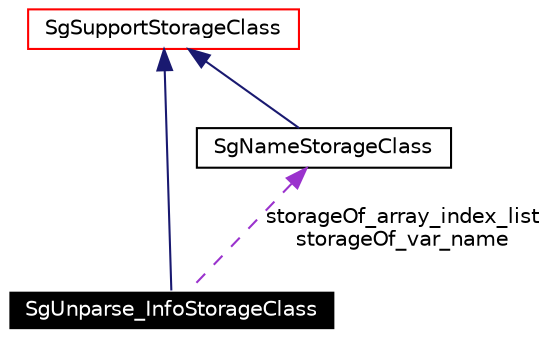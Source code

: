 digraph G
{
  edge [fontname="Helvetica",fontsize=10,labelfontname="Helvetica",labelfontsize=10];
  node [fontname="Helvetica",fontsize=10,shape=record];
  Node1 [label="SgUnparse_InfoStorageClass",height=0.2,width=0.4,color="white", fillcolor="black", style="filled" fontcolor="white"];
  Node2 -> Node1 [dir=back,color="midnightblue",fontsize=10,style="solid",fontname="Helvetica"];
  Node2 [label="SgSupportStorageClass",height=0.2,width=0.4,color="red",URL="$classSgSupportStorageClass.html"];
  Node3 -> Node1 [dir=back,color="darkorchid3",fontsize=10,style="dashed",label="storageOf_array_index_list\nstorageOf_var_name",fontname="Helvetica"];
  Node3 [label="SgNameStorageClass",height=0.2,width=0.4,color="black",URL="$classSgNameStorageClass.html"];
  Node2 -> Node3 [dir=back,color="midnightblue",fontsize=10,style="solid",fontname="Helvetica"];
}
